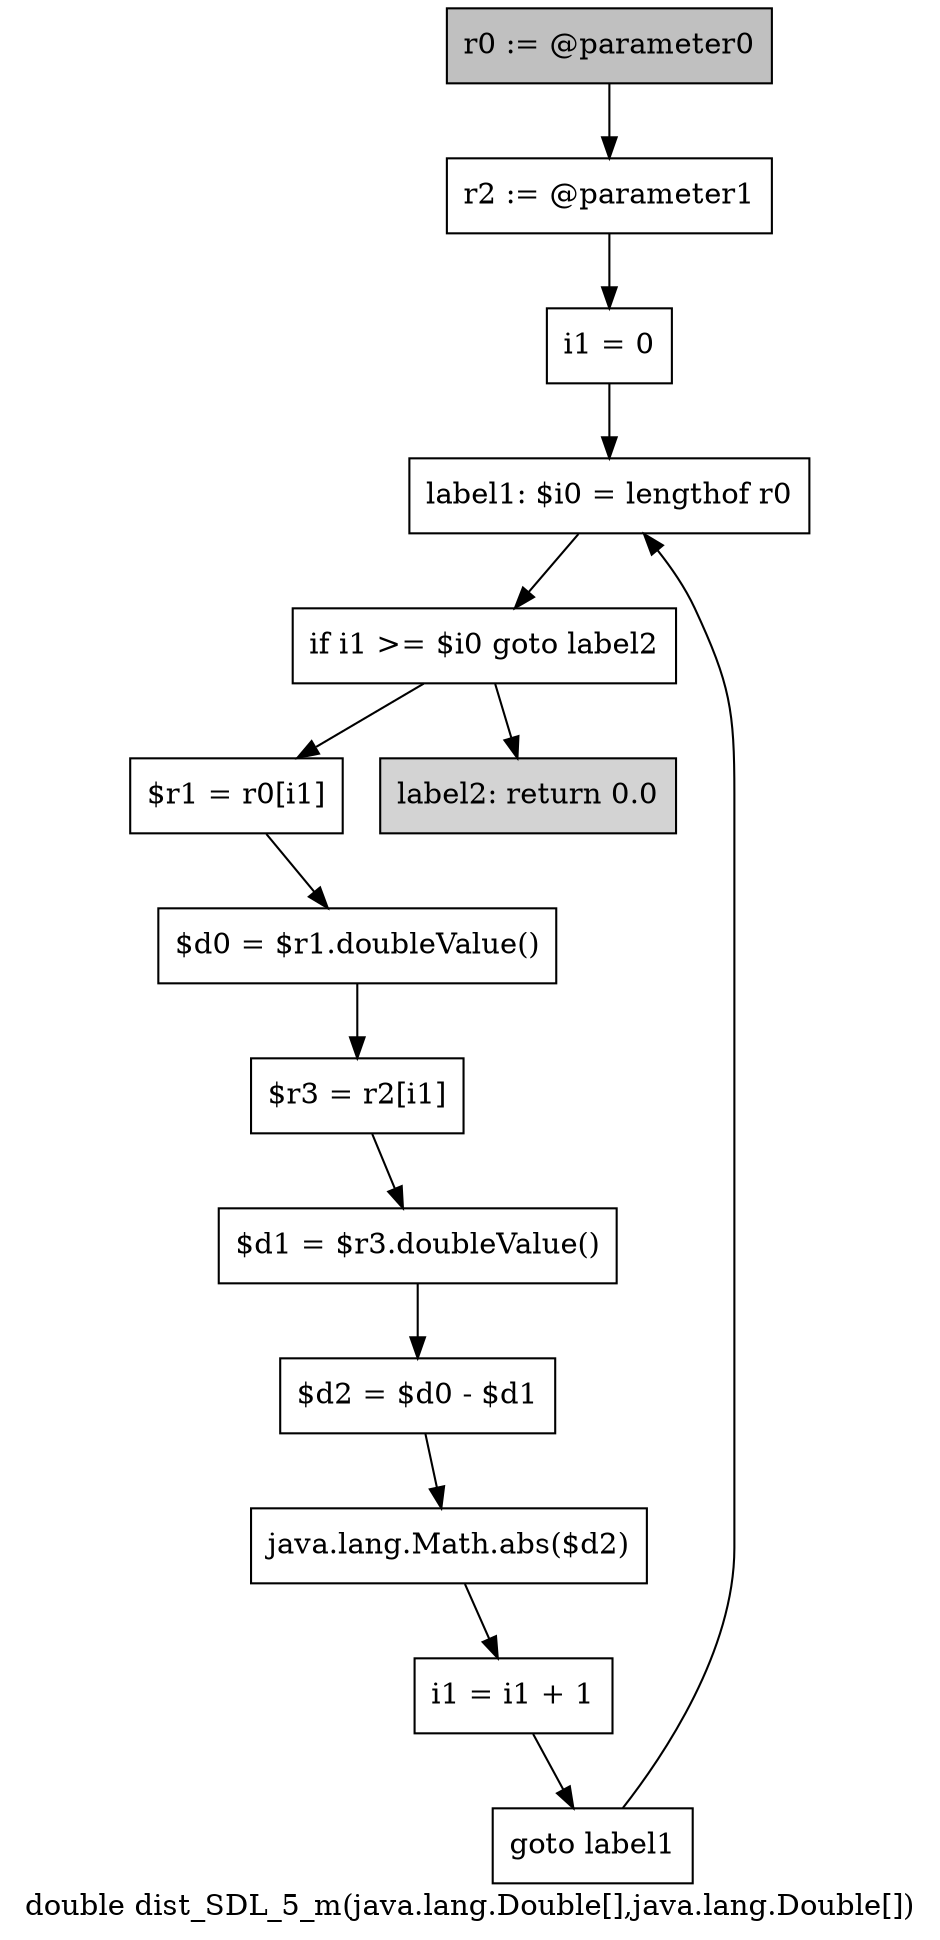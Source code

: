 digraph "double dist_SDL_5_m(java.lang.Double[],java.lang.Double[])" {
    label="double dist_SDL_5_m(java.lang.Double[],java.lang.Double[])";
    node [shape=box];
    "0" [style=filled,fillcolor=gray,label="r0 := @parameter0",];
    "1" [label="r2 := @parameter1",];
    "0"->"1";
    "2" [label="i1 = 0",];
    "1"->"2";
    "3" [label="label1: $i0 = lengthof r0",];
    "2"->"3";
    "4" [label="if i1 >= $i0 goto label2",];
    "3"->"4";
    "5" [label="$r1 = r0[i1]",];
    "4"->"5";
    "13" [style=filled,fillcolor=lightgray,label="label2: return 0.0",];
    "4"->"13";
    "6" [label="$d0 = $r1.doubleValue()",];
    "5"->"6";
    "7" [label="$r3 = r2[i1]",];
    "6"->"7";
    "8" [label="$d1 = $r3.doubleValue()",];
    "7"->"8";
    "9" [label="$d2 = $d0 - $d1",];
    "8"->"9";
    "10" [label="java.lang.Math.abs($d2)",];
    "9"->"10";
    "11" [label="i1 = i1 + 1",];
    "10"->"11";
    "12" [label="goto label1",];
    "11"->"12";
    "12"->"3";
}
